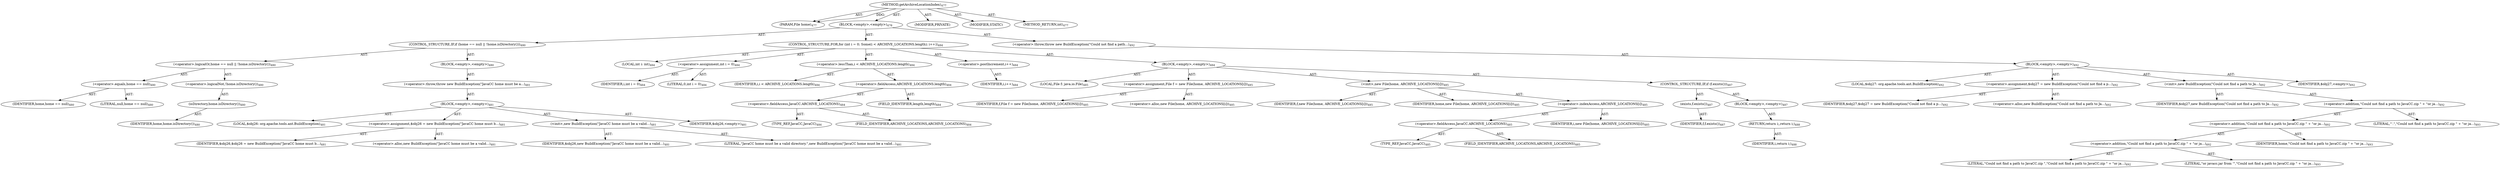 digraph "getArchiveLocationIndex" {  
"111669149724" [label = <(METHOD,getArchiveLocationIndex)<SUB>477</SUB>> ]
"115964117045" [label = <(PARAM,File home)<SUB>477</SUB>> ]
"25769803855" [label = <(BLOCK,&lt;empty&gt;,&lt;empty&gt;)<SUB>478</SUB>> ]
"47244640281" [label = <(CONTROL_STRUCTURE,IF,if (home == null || !home.isDirectory()))<SUB>480</SUB>> ]
"30064771375" [label = <(&lt;operator&gt;.logicalOr,home == null || !home.isDirectory())<SUB>480</SUB>> ]
"30064771376" [label = <(&lt;operator&gt;.equals,home == null)<SUB>480</SUB>> ]
"68719476954" [label = <(IDENTIFIER,home,home == null)<SUB>480</SUB>> ]
"90194313242" [label = <(LITERAL,null,home == null)<SUB>480</SUB>> ]
"30064771377" [label = <(&lt;operator&gt;.logicalNot,!home.isDirectory())<SUB>480</SUB>> ]
"30064771378" [label = <(isDirectory,home.isDirectory())<SUB>480</SUB>> ]
"68719476955" [label = <(IDENTIFIER,home,home.isDirectory())<SUB>480</SUB>> ]
"25769803856" [label = <(BLOCK,&lt;empty&gt;,&lt;empty&gt;)<SUB>480</SUB>> ]
"30064771379" [label = <(&lt;operator&gt;.throw,throw new BuildException(&quot;JavaCC home must be a...)<SUB>481</SUB>> ]
"25769803857" [label = <(BLOCK,&lt;empty&gt;,&lt;empty&gt;)<SUB>481</SUB>> ]
"94489280549" [label = <(LOCAL,$obj26: org.apache.tools.ant.BuildException)<SUB>481</SUB>> ]
"30064771380" [label = <(&lt;operator&gt;.assignment,$obj26 = new BuildException(&quot;JavaCC home must b...)<SUB>481</SUB>> ]
"68719476956" [label = <(IDENTIFIER,$obj26,$obj26 = new BuildException(&quot;JavaCC home must b...)<SUB>481</SUB>> ]
"30064771381" [label = <(&lt;operator&gt;.alloc,new BuildException(&quot;JavaCC home must be a valid...)<SUB>481</SUB>> ]
"30064771382" [label = <(&lt;init&gt;,new BuildException(&quot;JavaCC home must be a valid...)<SUB>481</SUB>> ]
"68719476957" [label = <(IDENTIFIER,$obj26,new BuildException(&quot;JavaCC home must be a valid...)<SUB>481</SUB>> ]
"90194313243" [label = <(LITERAL,&quot;JavaCC home must be a valid directory.&quot;,new BuildException(&quot;JavaCC home must be a valid...)<SUB>481</SUB>> ]
"68719476958" [label = <(IDENTIFIER,$obj26,&lt;empty&gt;)<SUB>481</SUB>> ]
"47244640282" [label = <(CONTROL_STRUCTURE,FOR,for (int i = 0; Some(i &lt; ARCHIVE_LOCATIONS.length); i++))<SUB>484</SUB>> ]
"94489280550" [label = <(LOCAL,int i: int)<SUB>484</SUB>> ]
"30064771383" [label = <(&lt;operator&gt;.assignment,int i = 0)<SUB>484</SUB>> ]
"68719476959" [label = <(IDENTIFIER,i,int i = 0)<SUB>484</SUB>> ]
"90194313244" [label = <(LITERAL,0,int i = 0)<SUB>484</SUB>> ]
"30064771384" [label = <(&lt;operator&gt;.lessThan,i &lt; ARCHIVE_LOCATIONS.length)<SUB>484</SUB>> ]
"68719476960" [label = <(IDENTIFIER,i,i &lt; ARCHIVE_LOCATIONS.length)<SUB>484</SUB>> ]
"30064771385" [label = <(&lt;operator&gt;.fieldAccess,ARCHIVE_LOCATIONS.length)<SUB>484</SUB>> ]
"30064771386" [label = <(&lt;operator&gt;.fieldAccess,JavaCC.ARCHIVE_LOCATIONS)<SUB>484</SUB>> ]
"180388626471" [label = <(TYPE_REF,JavaCC,JavaCC)<SUB>484</SUB>> ]
"55834574946" [label = <(FIELD_IDENTIFIER,ARCHIVE_LOCATIONS,ARCHIVE_LOCATIONS)<SUB>484</SUB>> ]
"55834574947" [label = <(FIELD_IDENTIFIER,length,length)<SUB>484</SUB>> ]
"30064771387" [label = <(&lt;operator&gt;.postIncrement,i++)<SUB>484</SUB>> ]
"68719476961" [label = <(IDENTIFIER,i,i++)<SUB>484</SUB>> ]
"25769803858" [label = <(BLOCK,&lt;empty&gt;,&lt;empty&gt;)<SUB>484</SUB>> ]
"94489280551" [label = <(LOCAL,File f: java.io.File)<SUB>485</SUB>> ]
"30064771388" [label = <(&lt;operator&gt;.assignment,File f = new File(home, ARCHIVE_LOCATIONS[i]))<SUB>485</SUB>> ]
"68719476962" [label = <(IDENTIFIER,f,File f = new File(home, ARCHIVE_LOCATIONS[i]))<SUB>485</SUB>> ]
"30064771389" [label = <(&lt;operator&gt;.alloc,new File(home, ARCHIVE_LOCATIONS[i]))<SUB>485</SUB>> ]
"30064771390" [label = <(&lt;init&gt;,new File(home, ARCHIVE_LOCATIONS[i]))<SUB>485</SUB>> ]
"68719476963" [label = <(IDENTIFIER,f,new File(home, ARCHIVE_LOCATIONS[i]))<SUB>485</SUB>> ]
"68719476964" [label = <(IDENTIFIER,home,new File(home, ARCHIVE_LOCATIONS[i]))<SUB>485</SUB>> ]
"30064771391" [label = <(&lt;operator&gt;.indexAccess,ARCHIVE_LOCATIONS[i])<SUB>485</SUB>> ]
"30064771392" [label = <(&lt;operator&gt;.fieldAccess,JavaCC.ARCHIVE_LOCATIONS)<SUB>485</SUB>> ]
"180388626472" [label = <(TYPE_REF,JavaCC,JavaCC)<SUB>485</SUB>> ]
"55834574948" [label = <(FIELD_IDENTIFIER,ARCHIVE_LOCATIONS,ARCHIVE_LOCATIONS)<SUB>485</SUB>> ]
"68719476965" [label = <(IDENTIFIER,i,new File(home, ARCHIVE_LOCATIONS[i]))<SUB>485</SUB>> ]
"47244640283" [label = <(CONTROL_STRUCTURE,IF,if (f.exists()))<SUB>487</SUB>> ]
"30064771393" [label = <(exists,f.exists())<SUB>487</SUB>> ]
"68719476966" [label = <(IDENTIFIER,f,f.exists())<SUB>487</SUB>> ]
"25769803859" [label = <(BLOCK,&lt;empty&gt;,&lt;empty&gt;)<SUB>487</SUB>> ]
"146028888067" [label = <(RETURN,return i;,return i;)<SUB>488</SUB>> ]
"68719476967" [label = <(IDENTIFIER,i,return i;)<SUB>488</SUB>> ]
"30064771394" [label = <(&lt;operator&gt;.throw,throw new BuildException(&quot;Could not find a path...)<SUB>492</SUB>> ]
"25769803860" [label = <(BLOCK,&lt;empty&gt;,&lt;empty&gt;)<SUB>492</SUB>> ]
"94489280552" [label = <(LOCAL,$obj27: org.apache.tools.ant.BuildException)<SUB>492</SUB>> ]
"30064771395" [label = <(&lt;operator&gt;.assignment,$obj27 = new BuildException(&quot;Could not find a p...)<SUB>492</SUB>> ]
"68719476968" [label = <(IDENTIFIER,$obj27,$obj27 = new BuildException(&quot;Could not find a p...)<SUB>492</SUB>> ]
"30064771396" [label = <(&lt;operator&gt;.alloc,new BuildException(&quot;Could not find a path to Ja...)<SUB>492</SUB>> ]
"30064771397" [label = <(&lt;init&gt;,new BuildException(&quot;Could not find a path to Ja...)<SUB>492</SUB>> ]
"68719476969" [label = <(IDENTIFIER,$obj27,new BuildException(&quot;Could not find a path to Ja...)<SUB>492</SUB>> ]
"30064771398" [label = <(&lt;operator&gt;.addition,&quot;Could not find a path to JavaCC.zip &quot; + &quot;or ja...)<SUB>492</SUB>> ]
"30064771399" [label = <(&lt;operator&gt;.addition,&quot;Could not find a path to JavaCC.zip &quot; + &quot;or ja...)<SUB>492</SUB>> ]
"30064771400" [label = <(&lt;operator&gt;.addition,&quot;Could not find a path to JavaCC.zip &quot; + &quot;or ja...)<SUB>492</SUB>> ]
"90194313245" [label = <(LITERAL,&quot;Could not find a path to JavaCC.zip &quot;,&quot;Could not find a path to JavaCC.zip &quot; + &quot;or ja...)<SUB>492</SUB>> ]
"90194313246" [label = <(LITERAL,&quot;or javacc.jar from '&quot;,&quot;Could not find a path to JavaCC.zip &quot; + &quot;or ja...)<SUB>493</SUB>> ]
"68719476970" [label = <(IDENTIFIER,home,&quot;Could not find a path to JavaCC.zip &quot; + &quot;or ja...)<SUB>493</SUB>> ]
"90194313247" [label = <(LITERAL,&quot;'.&quot;,&quot;Could not find a path to JavaCC.zip &quot; + &quot;or ja...)<SUB>493</SUB>> ]
"68719476971" [label = <(IDENTIFIER,$obj27,&lt;empty&gt;)<SUB>492</SUB>> ]
"133143986307" [label = <(MODIFIER,PRIVATE)> ]
"133143986308" [label = <(MODIFIER,STATIC)> ]
"128849018908" [label = <(METHOD_RETURN,int)<SUB>477</SUB>> ]
  "111669149724" -> "115964117045"  [ label = "AST: "] 
  "111669149724" -> "25769803855"  [ label = "AST: "] 
  "111669149724" -> "133143986307"  [ label = "AST: "] 
  "111669149724" -> "133143986308"  [ label = "AST: "] 
  "111669149724" -> "128849018908"  [ label = "AST: "] 
  "25769803855" -> "47244640281"  [ label = "AST: "] 
  "25769803855" -> "47244640282"  [ label = "AST: "] 
  "25769803855" -> "30064771394"  [ label = "AST: "] 
  "47244640281" -> "30064771375"  [ label = "AST: "] 
  "47244640281" -> "25769803856"  [ label = "AST: "] 
  "30064771375" -> "30064771376"  [ label = "AST: "] 
  "30064771375" -> "30064771377"  [ label = "AST: "] 
  "30064771376" -> "68719476954"  [ label = "AST: "] 
  "30064771376" -> "90194313242"  [ label = "AST: "] 
  "30064771377" -> "30064771378"  [ label = "AST: "] 
  "30064771378" -> "68719476955"  [ label = "AST: "] 
  "25769803856" -> "30064771379"  [ label = "AST: "] 
  "30064771379" -> "25769803857"  [ label = "AST: "] 
  "25769803857" -> "94489280549"  [ label = "AST: "] 
  "25769803857" -> "30064771380"  [ label = "AST: "] 
  "25769803857" -> "30064771382"  [ label = "AST: "] 
  "25769803857" -> "68719476958"  [ label = "AST: "] 
  "30064771380" -> "68719476956"  [ label = "AST: "] 
  "30064771380" -> "30064771381"  [ label = "AST: "] 
  "30064771382" -> "68719476957"  [ label = "AST: "] 
  "30064771382" -> "90194313243"  [ label = "AST: "] 
  "47244640282" -> "94489280550"  [ label = "AST: "] 
  "47244640282" -> "30064771383"  [ label = "AST: "] 
  "47244640282" -> "30064771384"  [ label = "AST: "] 
  "47244640282" -> "30064771387"  [ label = "AST: "] 
  "47244640282" -> "25769803858"  [ label = "AST: "] 
  "30064771383" -> "68719476959"  [ label = "AST: "] 
  "30064771383" -> "90194313244"  [ label = "AST: "] 
  "30064771384" -> "68719476960"  [ label = "AST: "] 
  "30064771384" -> "30064771385"  [ label = "AST: "] 
  "30064771385" -> "30064771386"  [ label = "AST: "] 
  "30064771385" -> "55834574947"  [ label = "AST: "] 
  "30064771386" -> "180388626471"  [ label = "AST: "] 
  "30064771386" -> "55834574946"  [ label = "AST: "] 
  "30064771387" -> "68719476961"  [ label = "AST: "] 
  "25769803858" -> "94489280551"  [ label = "AST: "] 
  "25769803858" -> "30064771388"  [ label = "AST: "] 
  "25769803858" -> "30064771390"  [ label = "AST: "] 
  "25769803858" -> "47244640283"  [ label = "AST: "] 
  "30064771388" -> "68719476962"  [ label = "AST: "] 
  "30064771388" -> "30064771389"  [ label = "AST: "] 
  "30064771390" -> "68719476963"  [ label = "AST: "] 
  "30064771390" -> "68719476964"  [ label = "AST: "] 
  "30064771390" -> "30064771391"  [ label = "AST: "] 
  "30064771391" -> "30064771392"  [ label = "AST: "] 
  "30064771391" -> "68719476965"  [ label = "AST: "] 
  "30064771392" -> "180388626472"  [ label = "AST: "] 
  "30064771392" -> "55834574948"  [ label = "AST: "] 
  "47244640283" -> "30064771393"  [ label = "AST: "] 
  "47244640283" -> "25769803859"  [ label = "AST: "] 
  "30064771393" -> "68719476966"  [ label = "AST: "] 
  "25769803859" -> "146028888067"  [ label = "AST: "] 
  "146028888067" -> "68719476967"  [ label = "AST: "] 
  "30064771394" -> "25769803860"  [ label = "AST: "] 
  "25769803860" -> "94489280552"  [ label = "AST: "] 
  "25769803860" -> "30064771395"  [ label = "AST: "] 
  "25769803860" -> "30064771397"  [ label = "AST: "] 
  "25769803860" -> "68719476971"  [ label = "AST: "] 
  "30064771395" -> "68719476968"  [ label = "AST: "] 
  "30064771395" -> "30064771396"  [ label = "AST: "] 
  "30064771397" -> "68719476969"  [ label = "AST: "] 
  "30064771397" -> "30064771398"  [ label = "AST: "] 
  "30064771398" -> "30064771399"  [ label = "AST: "] 
  "30064771398" -> "90194313247"  [ label = "AST: "] 
  "30064771399" -> "30064771400"  [ label = "AST: "] 
  "30064771399" -> "68719476970"  [ label = "AST: "] 
  "30064771400" -> "90194313245"  [ label = "AST: "] 
  "30064771400" -> "90194313246"  [ label = "AST: "] 
  "111669149724" -> "115964117045"  [ label = "DDG: "] 
}
